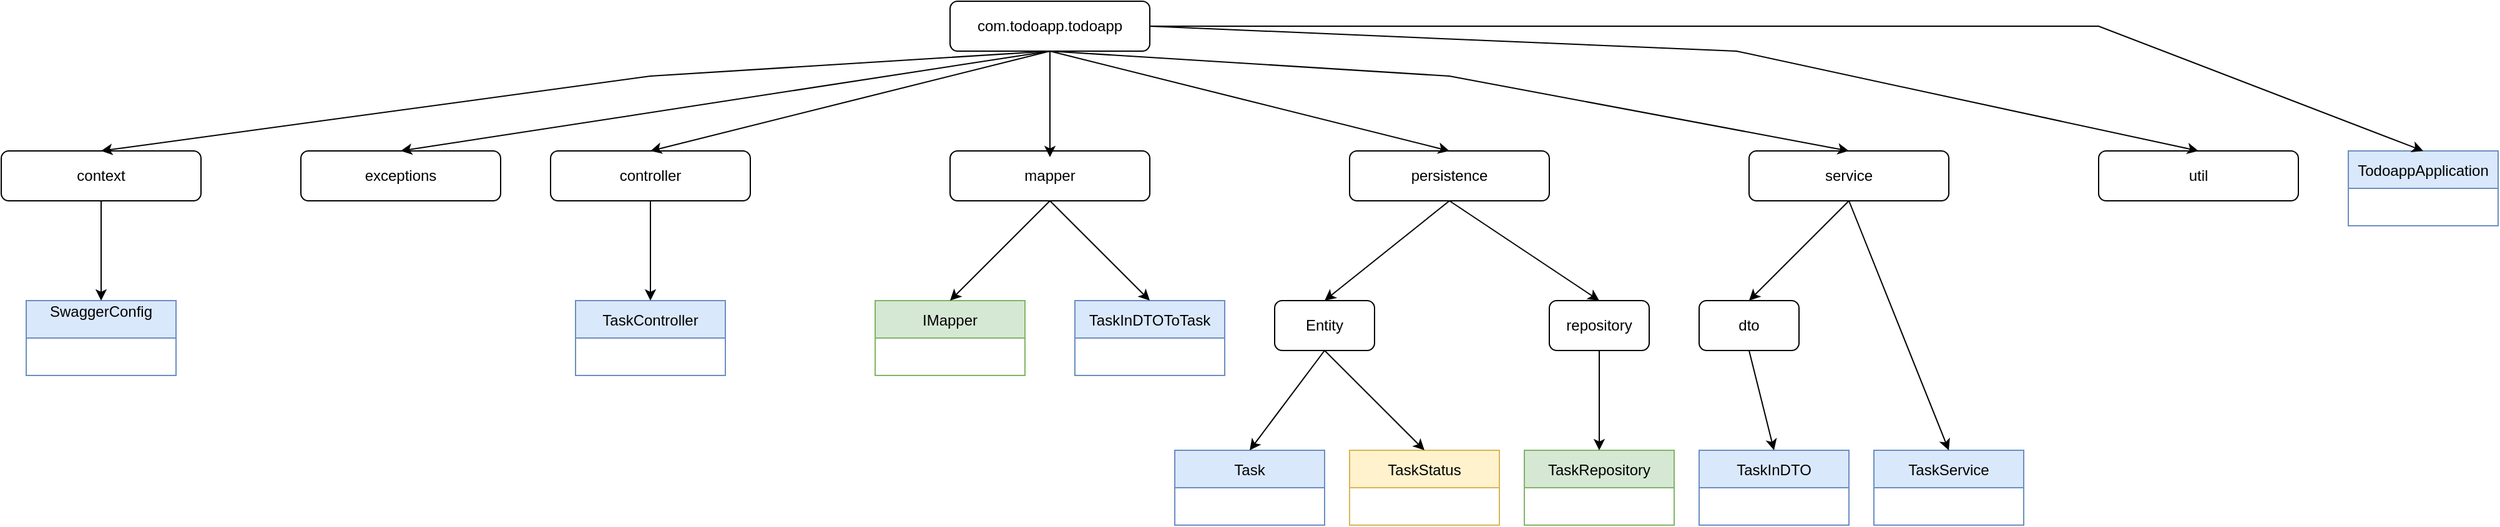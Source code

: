 <mxfile version="19.0.0" type="device"><diagram id="Ye8C6OQfdIMnKHGGGY-m" name="Page-1"><mxGraphModel dx="2249" dy="832" grid="1" gridSize="10" guides="1" tooltips="1" connect="1" arrows="1" fold="1" page="1" pageScale="1" pageWidth="827" pageHeight="1169" math="0" shadow="0"><root><mxCell id="0"/><mxCell id="1" parent="0"/><mxCell id="mOSxVjINDtO823EuNgL2-3" value="" style="group" vertex="1" connectable="0" parent="1"><mxGeometry x="280" y="80" width="160" height="40" as="geometry"/></mxCell><mxCell id="mOSxVjINDtO823EuNgL2-1" value="" style="rounded=1;whiteSpace=wrap;html=1;" vertex="1" parent="mOSxVjINDtO823EuNgL2-3"><mxGeometry width="160" height="40" as="geometry"/></mxCell><mxCell id="mOSxVjINDtO823EuNgL2-2" value="com.todoapp.todoapp" style="text;html=1;strokeColor=none;fillColor=none;align=center;verticalAlign=middle;whiteSpace=wrap;rounded=0;" vertex="1" parent="mOSxVjINDtO823EuNgL2-3"><mxGeometry y="5" width="160" height="30" as="geometry"/></mxCell><mxCell id="mOSxVjINDtO823EuNgL2-4" value="" style="group" vertex="1" connectable="0" parent="1"><mxGeometry x="-480" y="200" width="160" height="40" as="geometry"/></mxCell><mxCell id="mOSxVjINDtO823EuNgL2-5" value="" style="rounded=1;whiteSpace=wrap;html=1;" vertex="1" parent="mOSxVjINDtO823EuNgL2-4"><mxGeometry width="160" height="40" as="geometry"/></mxCell><mxCell id="mOSxVjINDtO823EuNgL2-6" value="context" style="text;html=1;strokeColor=none;fillColor=none;align=center;verticalAlign=middle;whiteSpace=wrap;rounded=0;" vertex="1" parent="mOSxVjINDtO823EuNgL2-4"><mxGeometry y="5" width="160" height="30" as="geometry"/></mxCell><mxCell id="mOSxVjINDtO823EuNgL2-8" value="" style="group" vertex="1" connectable="0" parent="1"><mxGeometry x="-40" y="200" width="160" height="40" as="geometry"/></mxCell><mxCell id="mOSxVjINDtO823EuNgL2-9" value="" style="rounded=1;whiteSpace=wrap;html=1;" vertex="1" parent="mOSxVjINDtO823EuNgL2-8"><mxGeometry width="160" height="40" as="geometry"/></mxCell><mxCell id="mOSxVjINDtO823EuNgL2-10" value="controller" style="text;html=1;strokeColor=none;fillColor=none;align=center;verticalAlign=middle;whiteSpace=wrap;rounded=0;" vertex="1" parent="mOSxVjINDtO823EuNgL2-8"><mxGeometry y="5" width="160" height="30" as="geometry"/></mxCell><mxCell id="mOSxVjINDtO823EuNgL2-12" value="" style="group" vertex="1" connectable="0" parent="1"><mxGeometry x="280" y="200" width="160" height="40" as="geometry"/></mxCell><mxCell id="mOSxVjINDtO823EuNgL2-13" value="" style="rounded=1;whiteSpace=wrap;html=1;" vertex="1" parent="mOSxVjINDtO823EuNgL2-12"><mxGeometry width="160" height="40" as="geometry"/></mxCell><mxCell id="mOSxVjINDtO823EuNgL2-14" value="mapper" style="text;html=1;strokeColor=none;fillColor=none;align=center;verticalAlign=middle;whiteSpace=wrap;rounded=0;" vertex="1" parent="mOSxVjINDtO823EuNgL2-12"><mxGeometry y="5" width="160" height="30" as="geometry"/></mxCell><mxCell id="mOSxVjINDtO823EuNgL2-15" value="" style="group" vertex="1" connectable="0" parent="1"><mxGeometry x="600" y="200" width="160" height="40" as="geometry"/></mxCell><mxCell id="mOSxVjINDtO823EuNgL2-16" value="" style="rounded=1;whiteSpace=wrap;html=1;" vertex="1" parent="mOSxVjINDtO823EuNgL2-15"><mxGeometry width="160" height="40" as="geometry"/></mxCell><mxCell id="mOSxVjINDtO823EuNgL2-17" value="persistence" style="text;html=1;strokeColor=none;fillColor=none;align=center;verticalAlign=middle;whiteSpace=wrap;rounded=0;" vertex="1" parent="mOSxVjINDtO823EuNgL2-15"><mxGeometry y="5" width="160" height="30" as="geometry"/></mxCell><mxCell id="mOSxVjINDtO823EuNgL2-19" value="" style="group" vertex="1" connectable="0" parent="1"><mxGeometry x="920" y="200" width="160" height="40" as="geometry"/></mxCell><mxCell id="mOSxVjINDtO823EuNgL2-20" value="" style="rounded=1;whiteSpace=wrap;html=1;" vertex="1" parent="mOSxVjINDtO823EuNgL2-19"><mxGeometry width="160" height="40" as="geometry"/></mxCell><mxCell id="mOSxVjINDtO823EuNgL2-21" value="service" style="text;html=1;strokeColor=none;fillColor=none;align=center;verticalAlign=middle;whiteSpace=wrap;rounded=0;" vertex="1" parent="mOSxVjINDtO823EuNgL2-19"><mxGeometry y="5" width="160" height="30" as="geometry"/></mxCell><mxCell id="mOSxVjINDtO823EuNgL2-22" value="" style="endArrow=classic;html=1;rounded=0;exitX=0.5;exitY=1;exitDx=0;exitDy=0;entryX=0.5;entryY=0;entryDx=0;entryDy=0;" edge="1" parent="1" source="mOSxVjINDtO823EuNgL2-1" target="mOSxVjINDtO823EuNgL2-5"><mxGeometry width="50" height="50" relative="1" as="geometry"><mxPoint x="390" y="440" as="sourcePoint"/><mxPoint x="440" y="390" as="targetPoint"/><Array as="points"><mxPoint x="40" y="140"/></Array></mxGeometry></mxCell><mxCell id="mOSxVjINDtO823EuNgL2-23" value="" style="endArrow=classic;html=1;rounded=0;entryX=0.5;entryY=0;entryDx=0;entryDy=0;" edge="1" parent="1" target="mOSxVjINDtO823EuNgL2-9"><mxGeometry width="50" height="50" relative="1" as="geometry"><mxPoint x="360" y="120" as="sourcePoint"/><mxPoint x="440" y="390" as="targetPoint"/><Array as="points"><mxPoint x="200" y="160"/></Array></mxGeometry></mxCell><mxCell id="mOSxVjINDtO823EuNgL2-24" value="" style="endArrow=classic;html=1;rounded=0;entryX=0.5;entryY=0;entryDx=0;entryDy=0;" edge="1" parent="1" target="mOSxVjINDtO823EuNgL2-14"><mxGeometry width="50" height="50" relative="1" as="geometry"><mxPoint x="360" y="120" as="sourcePoint"/><mxPoint x="440" y="390" as="targetPoint"/></mxGeometry></mxCell><mxCell id="mOSxVjINDtO823EuNgL2-25" value="" style="endArrow=classic;html=1;rounded=0;entryX=0.5;entryY=0;entryDx=0;entryDy=0;" edge="1" parent="1" target="mOSxVjINDtO823EuNgL2-16"><mxGeometry width="50" height="50" relative="1" as="geometry"><mxPoint x="360" y="120" as="sourcePoint"/><mxPoint x="440" y="390" as="targetPoint"/><Array as="points"><mxPoint x="520" y="160"/></Array></mxGeometry></mxCell><mxCell id="mOSxVjINDtO823EuNgL2-26" value="" style="endArrow=classic;html=1;rounded=0;entryX=0.5;entryY=0;entryDx=0;entryDy=0;" edge="1" parent="1" target="mOSxVjINDtO823EuNgL2-20"><mxGeometry width="50" height="50" relative="1" as="geometry"><mxPoint x="360" y="120" as="sourcePoint"/><mxPoint x="440" y="390" as="targetPoint"/><Array as="points"><mxPoint x="680" y="140"/></Array></mxGeometry></mxCell><mxCell id="mOSxVjINDtO823EuNgL2-27" value="SwaggerConfig&#10;" style="swimlane;fontStyle=0;childLayout=stackLayout;horizontal=1;startSize=30;horizontalStack=0;resizeParent=1;resizeParentMax=0;resizeLast=0;collapsible=1;marginBottom=0;fillColor=#dae8fc;strokeColor=#6c8ebf;" vertex="1" parent="1"><mxGeometry x="-460" y="320" width="120" height="60" as="geometry"/></mxCell><mxCell id="mOSxVjINDtO823EuNgL2-31" value="" style="endArrow=classic;html=1;rounded=0;entryX=0.5;entryY=0;entryDx=0;entryDy=0;exitX=0.5;exitY=1;exitDx=0;exitDy=0;" edge="1" parent="1" source="mOSxVjINDtO823EuNgL2-5" target="mOSxVjINDtO823EuNgL2-27"><mxGeometry width="50" height="50" relative="1" as="geometry"><mxPoint x="-40" y="240" as="sourcePoint"/><mxPoint x="440" y="390" as="targetPoint"/><Array as="points"><mxPoint x="-400" y="280"/></Array></mxGeometry></mxCell><mxCell id="mOSxVjINDtO823EuNgL2-32" value="TaskController" style="swimlane;fontStyle=0;childLayout=stackLayout;horizontal=1;startSize=30;horizontalStack=0;resizeParent=1;resizeParentMax=0;resizeLast=0;collapsible=1;marginBottom=0;fillColor=#dae8fc;strokeColor=#6c8ebf;" vertex="1" parent="1"><mxGeometry x="-20" y="320" width="120" height="60" as="geometry"/></mxCell><mxCell id="mOSxVjINDtO823EuNgL2-33" value="" style="endArrow=classic;html=1;rounded=0;entryX=0.5;entryY=0;entryDx=0;entryDy=0;exitX=0.5;exitY=1;exitDx=0;exitDy=0;" edge="1" parent="1" source="mOSxVjINDtO823EuNgL2-9" target="mOSxVjINDtO823EuNgL2-32"><mxGeometry width="50" height="50" relative="1" as="geometry"><mxPoint x="160" y="240" as="sourcePoint"/><mxPoint x="440" y="390" as="targetPoint"/></mxGeometry></mxCell><mxCell id="mOSxVjINDtO823EuNgL2-38" value="TaskInDTOToTask" style="swimlane;fontStyle=0;childLayout=stackLayout;horizontal=1;startSize=30;horizontalStack=0;resizeParent=1;resizeParentMax=0;resizeLast=0;collapsible=1;marginBottom=0;fillColor=#dae8fc;strokeColor=#6c8ebf;" vertex="1" parent="1"><mxGeometry x="380" y="320" width="120" height="60" as="geometry"/></mxCell><mxCell id="mOSxVjINDtO823EuNgL2-39" value="IMapper" style="swimlane;fontStyle=0;childLayout=stackLayout;horizontal=1;startSize=30;horizontalStack=0;resizeParent=1;resizeParentMax=0;resizeLast=0;collapsible=1;marginBottom=0;fillColor=#d5e8d4;strokeColor=#82b366;" vertex="1" parent="1"><mxGeometry x="220" y="320" width="120" height="60" as="geometry"/></mxCell><mxCell id="mOSxVjINDtO823EuNgL2-40" value="" style="endArrow=classic;html=1;rounded=0;exitX=0.5;exitY=1;exitDx=0;exitDy=0;entryX=0.5;entryY=0;entryDx=0;entryDy=0;" edge="1" parent="1" source="mOSxVjINDtO823EuNgL2-13" target="mOSxVjINDtO823EuNgL2-39"><mxGeometry width="50" height="50" relative="1" as="geometry"><mxPoint x="250" y="440" as="sourcePoint"/><mxPoint x="300" y="390" as="targetPoint"/></mxGeometry></mxCell><mxCell id="mOSxVjINDtO823EuNgL2-41" value="" style="endArrow=classic;html=1;rounded=0;exitX=0.5;exitY=1;exitDx=0;exitDy=0;entryX=0.5;entryY=0;entryDx=0;entryDy=0;" edge="1" parent="1" source="mOSxVjINDtO823EuNgL2-13" target="mOSxVjINDtO823EuNgL2-38"><mxGeometry width="50" height="50" relative="1" as="geometry"><mxPoint x="250" y="440" as="sourcePoint"/><mxPoint x="300" y="390" as="targetPoint"/></mxGeometry></mxCell><mxCell id="mOSxVjINDtO823EuNgL2-42" value="" style="group" vertex="1" connectable="0" parent="1"><mxGeometry x="540" y="320" width="80" height="40" as="geometry"/></mxCell><mxCell id="mOSxVjINDtO823EuNgL2-43" value="" style="rounded=1;whiteSpace=wrap;html=1;" vertex="1" parent="mOSxVjINDtO823EuNgL2-42"><mxGeometry width="80" height="40" as="geometry"/></mxCell><mxCell id="mOSxVjINDtO823EuNgL2-44" value="Entity" style="text;html=1;strokeColor=none;fillColor=none;align=center;verticalAlign=middle;whiteSpace=wrap;rounded=0;" vertex="1" parent="mOSxVjINDtO823EuNgL2-42"><mxGeometry y="5" width="80" height="30" as="geometry"/></mxCell><mxCell id="mOSxVjINDtO823EuNgL2-45" value="" style="endArrow=classic;html=1;rounded=0;entryX=0.5;entryY=0;entryDx=0;entryDy=0;" edge="1" parent="1" target="mOSxVjINDtO823EuNgL2-43"><mxGeometry width="50" height="50" relative="1" as="geometry"><mxPoint x="680" y="240" as="sourcePoint"/><mxPoint x="300" y="390" as="targetPoint"/></mxGeometry></mxCell><mxCell id="mOSxVjINDtO823EuNgL2-46" value="Task" style="swimlane;fontStyle=0;childLayout=stackLayout;horizontal=1;startSize=30;horizontalStack=0;resizeParent=1;resizeParentMax=0;resizeLast=0;collapsible=1;marginBottom=0;fillColor=#dae8fc;strokeColor=#6c8ebf;" vertex="1" parent="1"><mxGeometry x="460" y="440" width="120" height="60" as="geometry"/></mxCell><mxCell id="mOSxVjINDtO823EuNgL2-47" value="TaskStatus" style="swimlane;fontStyle=0;childLayout=stackLayout;horizontal=1;startSize=30;horizontalStack=0;resizeParent=1;resizeParentMax=0;resizeLast=0;collapsible=1;marginBottom=0;fillColor=#fff2cc;strokeColor=#d6b656;" vertex="1" parent="1"><mxGeometry x="600" y="440" width="120" height="60" as="geometry"/></mxCell><mxCell id="mOSxVjINDtO823EuNgL2-48" value="" style="endArrow=classic;html=1;rounded=0;exitX=0.5;exitY=1;exitDx=0;exitDy=0;entryX=0.5;entryY=0;entryDx=0;entryDy=0;" edge="1" parent="1" source="mOSxVjINDtO823EuNgL2-43" target="mOSxVjINDtO823EuNgL2-46"><mxGeometry width="50" height="50" relative="1" as="geometry"><mxPoint x="250" y="430" as="sourcePoint"/><mxPoint x="300" y="380" as="targetPoint"/></mxGeometry></mxCell><mxCell id="mOSxVjINDtO823EuNgL2-49" value="" style="endArrow=classic;html=1;rounded=0;entryX=0.5;entryY=0;entryDx=0;entryDy=0;exitX=0.5;exitY=1;exitDx=0;exitDy=0;" edge="1" parent="1" source="mOSxVjINDtO823EuNgL2-43" target="mOSxVjINDtO823EuNgL2-47"><mxGeometry width="50" height="50" relative="1" as="geometry"><mxPoint x="720" y="400" as="sourcePoint"/><mxPoint x="300" y="380" as="targetPoint"/></mxGeometry></mxCell><mxCell id="mOSxVjINDtO823EuNgL2-51" value="" style="group" vertex="1" connectable="0" parent="1"><mxGeometry x="760" y="320" width="80" height="40" as="geometry"/></mxCell><mxCell id="mOSxVjINDtO823EuNgL2-52" value="" style="rounded=1;whiteSpace=wrap;html=1;" vertex="1" parent="mOSxVjINDtO823EuNgL2-51"><mxGeometry width="80" height="40" as="geometry"/></mxCell><mxCell id="mOSxVjINDtO823EuNgL2-53" value="repository" style="text;html=1;strokeColor=none;fillColor=none;align=center;verticalAlign=middle;whiteSpace=wrap;rounded=0;" vertex="1" parent="mOSxVjINDtO823EuNgL2-51"><mxGeometry y="5" width="80" height="30" as="geometry"/></mxCell><mxCell id="mOSxVjINDtO823EuNgL2-55" value="" style="endArrow=classic;html=1;rounded=0;exitX=0.5;exitY=1;exitDx=0;exitDy=0;entryX=0.5;entryY=0;entryDx=0;entryDy=0;" edge="1" parent="1" source="mOSxVjINDtO823EuNgL2-16" target="mOSxVjINDtO823EuNgL2-52"><mxGeometry width="50" height="50" relative="1" as="geometry"><mxPoint x="250" y="430" as="sourcePoint"/><mxPoint x="300" y="380" as="targetPoint"/></mxGeometry></mxCell><mxCell id="mOSxVjINDtO823EuNgL2-56" value="TaskRepository" style="swimlane;fontStyle=0;childLayout=stackLayout;horizontal=1;startSize=30;horizontalStack=0;resizeParent=1;resizeParentMax=0;resizeLast=0;collapsible=1;marginBottom=0;fillColor=#d5e8d4;strokeColor=#82b366;" vertex="1" parent="1"><mxGeometry x="740" y="440" width="120" height="60" as="geometry"/></mxCell><mxCell id="mOSxVjINDtO823EuNgL2-57" value="" style="endArrow=classic;html=1;rounded=0;exitX=0.5;exitY=1;exitDx=0;exitDy=0;entryX=0.5;entryY=0;entryDx=0;entryDy=0;" edge="1" parent="1" source="mOSxVjINDtO823EuNgL2-52" target="mOSxVjINDtO823EuNgL2-56"><mxGeometry width="50" height="50" relative="1" as="geometry"><mxPoint x="890" y="410" as="sourcePoint"/><mxPoint x="940" y="360" as="targetPoint"/></mxGeometry></mxCell><mxCell id="mOSxVjINDtO823EuNgL2-58" value="" style="group" vertex="1" connectable="0" parent="1"><mxGeometry x="880" y="320" width="80" height="40" as="geometry"/></mxCell><mxCell id="mOSxVjINDtO823EuNgL2-59" value="" style="rounded=1;whiteSpace=wrap;html=1;" vertex="1" parent="mOSxVjINDtO823EuNgL2-58"><mxGeometry width="80" height="40" as="geometry"/></mxCell><mxCell id="mOSxVjINDtO823EuNgL2-60" value="dto" style="text;html=1;strokeColor=none;fillColor=none;align=center;verticalAlign=middle;whiteSpace=wrap;rounded=0;" vertex="1" parent="mOSxVjINDtO823EuNgL2-58"><mxGeometry y="5" width="80" height="30" as="geometry"/></mxCell><mxCell id="mOSxVjINDtO823EuNgL2-61" value="" style="endArrow=classic;html=1;rounded=0;exitX=0.5;exitY=1;exitDx=0;exitDy=0;entryX=0.5;entryY=0;entryDx=0;entryDy=0;" edge="1" parent="1" source="mOSxVjINDtO823EuNgL2-20" target="mOSxVjINDtO823EuNgL2-59"><mxGeometry width="50" height="50" relative="1" as="geometry"><mxPoint x="1020" y="410" as="sourcePoint"/><mxPoint x="1070" y="360" as="targetPoint"/></mxGeometry></mxCell><mxCell id="mOSxVjINDtO823EuNgL2-62" value="TaskInDTO" style="swimlane;fontStyle=0;childLayout=stackLayout;horizontal=1;startSize=30;horizontalStack=0;resizeParent=1;resizeParentMax=0;resizeLast=0;collapsible=1;marginBottom=0;fillColor=#dae8fc;strokeColor=#6c8ebf;" vertex="1" parent="1"><mxGeometry x="880" y="440" width="120" height="60" as="geometry"/></mxCell><mxCell id="mOSxVjINDtO823EuNgL2-63" value="" style="endArrow=classic;html=1;rounded=0;entryX=0.5;entryY=0;entryDx=0;entryDy=0;exitX=0.5;exitY=1;exitDx=0;exitDy=0;" edge="1" parent="1" source="mOSxVjINDtO823EuNgL2-59" target="mOSxVjINDtO823EuNgL2-62"><mxGeometry width="50" height="50" relative="1" as="geometry"><mxPoint x="770" y="430" as="sourcePoint"/><mxPoint x="820" y="380" as="targetPoint"/></mxGeometry></mxCell><mxCell id="mOSxVjINDtO823EuNgL2-64" value="TaskService" style="swimlane;fontStyle=0;childLayout=stackLayout;horizontal=1;startSize=30;horizontalStack=0;resizeParent=1;resizeParentMax=0;resizeLast=0;collapsible=1;marginBottom=0;fillColor=#dae8fc;strokeColor=#6c8ebf;" vertex="1" parent="1"><mxGeometry x="1020" y="440" width="120" height="60" as="geometry"/></mxCell><mxCell id="mOSxVjINDtO823EuNgL2-65" value="" style="endArrow=classic;html=1;rounded=0;entryX=0.5;entryY=0;entryDx=0;entryDy=0;" edge="1" parent="1" target="mOSxVjINDtO823EuNgL2-64"><mxGeometry width="50" height="50" relative="1" as="geometry"><mxPoint x="1000" y="240" as="sourcePoint"/><mxPoint x="1150" y="330" as="targetPoint"/></mxGeometry></mxCell><mxCell id="mOSxVjINDtO823EuNgL2-67" value="" style="group" vertex="1" connectable="0" parent="1"><mxGeometry x="1200" y="200" width="160" height="40" as="geometry"/></mxCell><mxCell id="mOSxVjINDtO823EuNgL2-68" value="" style="rounded=1;whiteSpace=wrap;html=1;" vertex="1" parent="mOSxVjINDtO823EuNgL2-67"><mxGeometry width="160" height="40" as="geometry"/></mxCell><mxCell id="mOSxVjINDtO823EuNgL2-69" value="util" style="text;html=1;strokeColor=none;fillColor=none;align=center;verticalAlign=middle;whiteSpace=wrap;rounded=0;" vertex="1" parent="mOSxVjINDtO823EuNgL2-67"><mxGeometry y="5" width="160" height="30" as="geometry"/></mxCell><mxCell id="mOSxVjINDtO823EuNgL2-70" value="" style="endArrow=classic;html=1;rounded=0;entryX=0.5;entryY=0;entryDx=0;entryDy=0;exitX=1;exitY=0.5;exitDx=0;exitDy=0;" edge="1" parent="1" source="mOSxVjINDtO823EuNgL2-2" target="mOSxVjINDtO823EuNgL2-68"><mxGeometry width="50" height="50" relative="1" as="geometry"><mxPoint x="790" y="430" as="sourcePoint"/><mxPoint x="840" y="380" as="targetPoint"/><Array as="points"><mxPoint x="910" y="120"/></Array></mxGeometry></mxCell><mxCell id="mOSxVjINDtO823EuNgL2-71" value="TodoappApplication" style="swimlane;fontStyle=0;childLayout=stackLayout;horizontal=1;startSize=30;horizontalStack=0;resizeParent=1;resizeParentMax=0;resizeLast=0;collapsible=1;marginBottom=0;fillColor=#dae8fc;strokeColor=#6c8ebf;" vertex="1" parent="1"><mxGeometry x="1400" y="200" width="120" height="60" as="geometry"/></mxCell><mxCell id="mOSxVjINDtO823EuNgL2-72" value="" style="endArrow=classic;html=1;rounded=0;entryX=0.5;entryY=0;entryDx=0;entryDy=0;exitX=1;exitY=0.5;exitDx=0;exitDy=0;" edge="1" parent="1" source="mOSxVjINDtO823EuNgL2-2" target="mOSxVjINDtO823EuNgL2-71"><mxGeometry width="50" height="50" relative="1" as="geometry"><mxPoint x="1210" y="230" as="sourcePoint"/><mxPoint x="1260" y="180" as="targetPoint"/><Array as="points"><mxPoint x="1200" y="100"/></Array></mxGeometry></mxCell><mxCell id="mOSxVjINDtO823EuNgL2-73" value="" style="group" vertex="1" connectable="0" parent="1"><mxGeometry x="-240" y="200" width="160" height="40" as="geometry"/></mxCell><mxCell id="mOSxVjINDtO823EuNgL2-74" value="" style="rounded=1;whiteSpace=wrap;html=1;" vertex="1" parent="mOSxVjINDtO823EuNgL2-73"><mxGeometry width="160" height="40" as="geometry"/></mxCell><mxCell id="mOSxVjINDtO823EuNgL2-75" value="exceptions" style="text;html=1;strokeColor=none;fillColor=none;align=center;verticalAlign=middle;whiteSpace=wrap;rounded=0;" vertex="1" parent="mOSxVjINDtO823EuNgL2-73"><mxGeometry y="5" width="160" height="30" as="geometry"/></mxCell><mxCell id="mOSxVjINDtO823EuNgL2-76" value="" style="endArrow=classic;html=1;rounded=0;entryX=0.5;entryY=0;entryDx=0;entryDy=0;" edge="1" parent="1" target="mOSxVjINDtO823EuNgL2-74"><mxGeometry width="50" height="50" relative="1" as="geometry"><mxPoint x="360" y="120" as="sourcePoint"/><mxPoint x="90" y="290" as="targetPoint"/></mxGeometry></mxCell></root></mxGraphModel></diagram></mxfile>